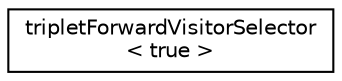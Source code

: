 digraph "Graphical Class Hierarchy"
{
 // LATEX_PDF_SIZE
  edge [fontname="Helvetica",fontsize="10",labelfontname="Helvetica",labelfontsize="10"];
  node [fontname="Helvetica",fontsize="10",shape=record];
  rankdir="LR";
  Node0 [label="tripletForwardVisitorSelector\l\< true \>",height=0.2,width=0.4,color="black", fillcolor="white", style="filled",URL="$structtripletForwardVisitorSelector_3_01true_01_4.html",tooltip=" "];
}
